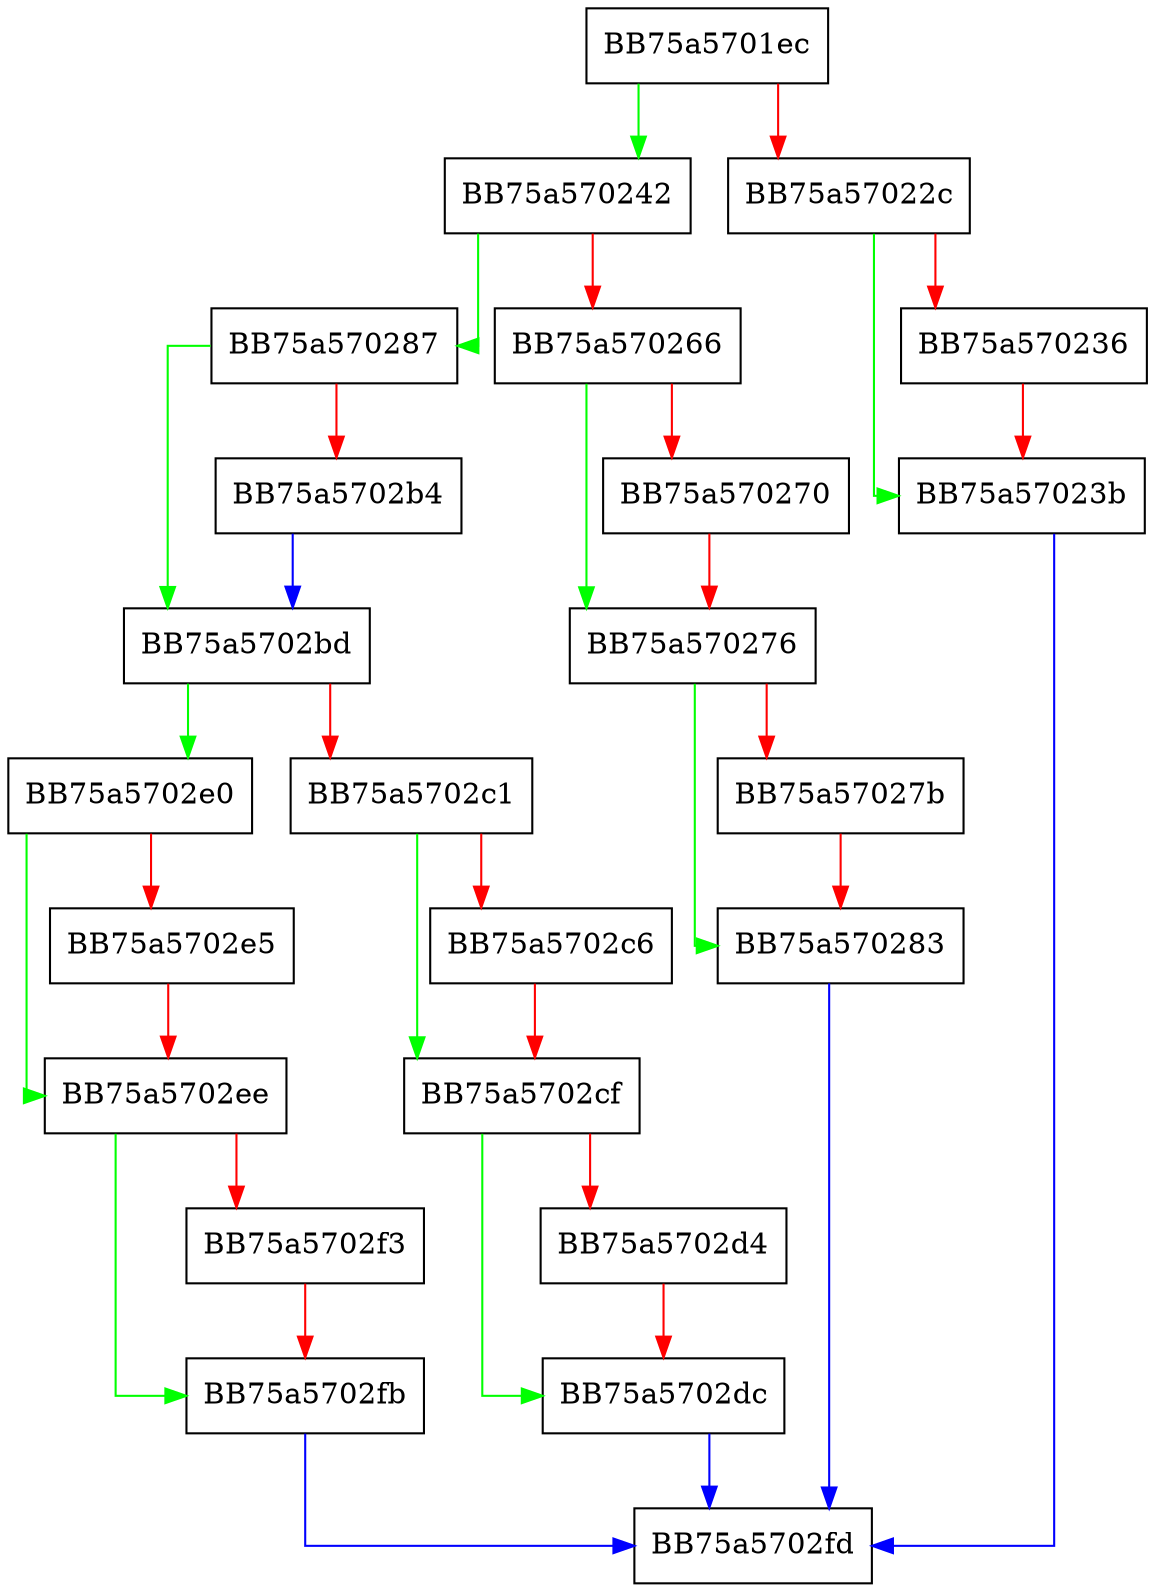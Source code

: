 digraph SetDriverArgument {
  node [shape="box"];
  graph [splines=ortho];
  BB75a5701ec -> BB75a570242 [color="green"];
  BB75a5701ec -> BB75a57022c [color="red"];
  BB75a57022c -> BB75a57023b [color="green"];
  BB75a57022c -> BB75a570236 [color="red"];
  BB75a570236 -> BB75a57023b [color="red"];
  BB75a57023b -> BB75a5702fd [color="blue"];
  BB75a570242 -> BB75a570287 [color="green"];
  BB75a570242 -> BB75a570266 [color="red"];
  BB75a570266 -> BB75a570276 [color="green"];
  BB75a570266 -> BB75a570270 [color="red"];
  BB75a570270 -> BB75a570276 [color="red"];
  BB75a570276 -> BB75a570283 [color="green"];
  BB75a570276 -> BB75a57027b [color="red"];
  BB75a57027b -> BB75a570283 [color="red"];
  BB75a570283 -> BB75a5702fd [color="blue"];
  BB75a570287 -> BB75a5702bd [color="green"];
  BB75a570287 -> BB75a5702b4 [color="red"];
  BB75a5702b4 -> BB75a5702bd [color="blue"];
  BB75a5702bd -> BB75a5702e0 [color="green"];
  BB75a5702bd -> BB75a5702c1 [color="red"];
  BB75a5702c1 -> BB75a5702cf [color="green"];
  BB75a5702c1 -> BB75a5702c6 [color="red"];
  BB75a5702c6 -> BB75a5702cf [color="red"];
  BB75a5702cf -> BB75a5702dc [color="green"];
  BB75a5702cf -> BB75a5702d4 [color="red"];
  BB75a5702d4 -> BB75a5702dc [color="red"];
  BB75a5702dc -> BB75a5702fd [color="blue"];
  BB75a5702e0 -> BB75a5702ee [color="green"];
  BB75a5702e0 -> BB75a5702e5 [color="red"];
  BB75a5702e5 -> BB75a5702ee [color="red"];
  BB75a5702ee -> BB75a5702fb [color="green"];
  BB75a5702ee -> BB75a5702f3 [color="red"];
  BB75a5702f3 -> BB75a5702fb [color="red"];
  BB75a5702fb -> BB75a5702fd [color="blue"];
}
